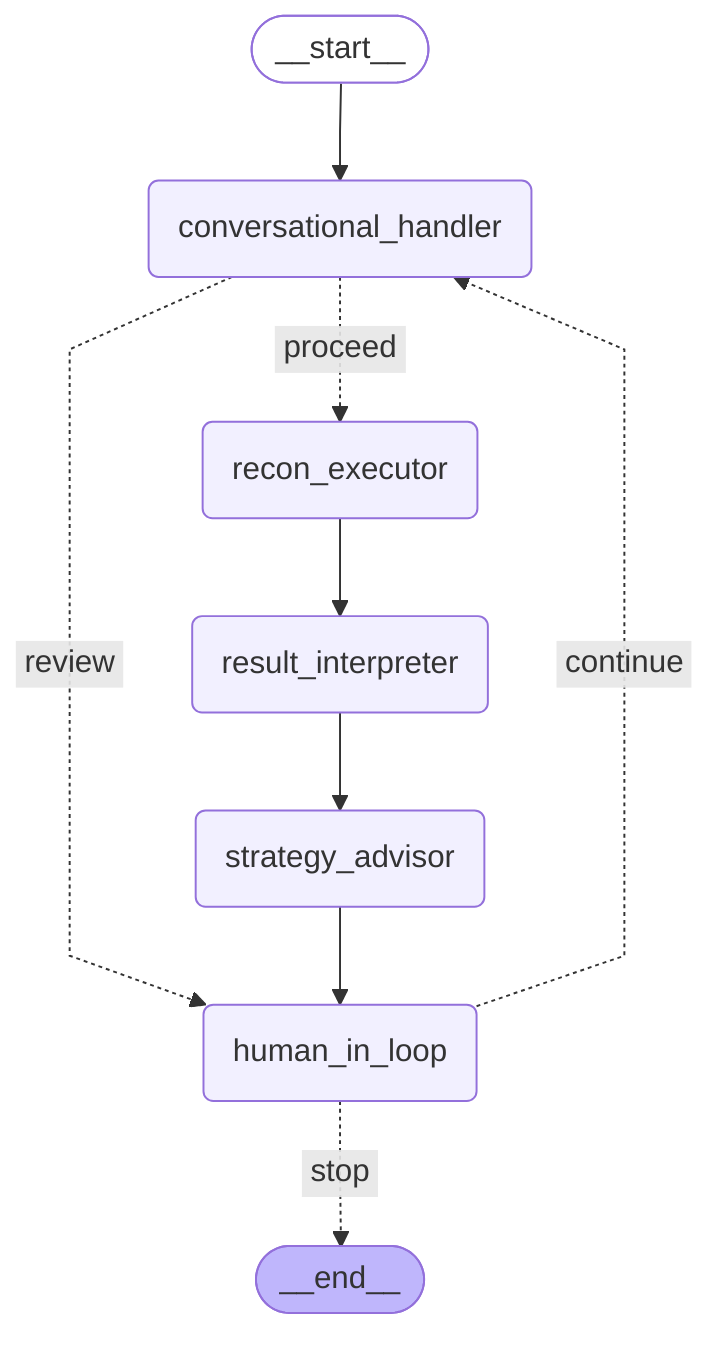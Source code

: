 ---
config:
  flowchart:
    curve: linear
---
graph TD;
	__start__([<p>__start__</p>]):::first
	conversational_handler(conversational_handler)
	recon_executor(recon_executor)
	result_interpreter(result_interpreter)
	strategy_advisor(strategy_advisor)
	human_in_loop(human_in_loop)
	__end__([<p>__end__</p>]):::last
	__start__ --> conversational_handler;
	conversational_handler -. &nbsp;review&nbsp; .-> human_in_loop;
	conversational_handler -. &nbsp;proceed&nbsp; .-> recon_executor;
	human_in_loop -. &nbsp;stop&nbsp; .-> __end__;
	human_in_loop -. &nbsp;continue&nbsp; .-> conversational_handler;
	recon_executor --> result_interpreter;
	result_interpreter --> strategy_advisor;
	strategy_advisor --> human_in_loop;
	classDef default fill:#f2f0ff,line-height:1.2
	classDef first fill-opacity:0
	classDef last fill:#bfb6fc